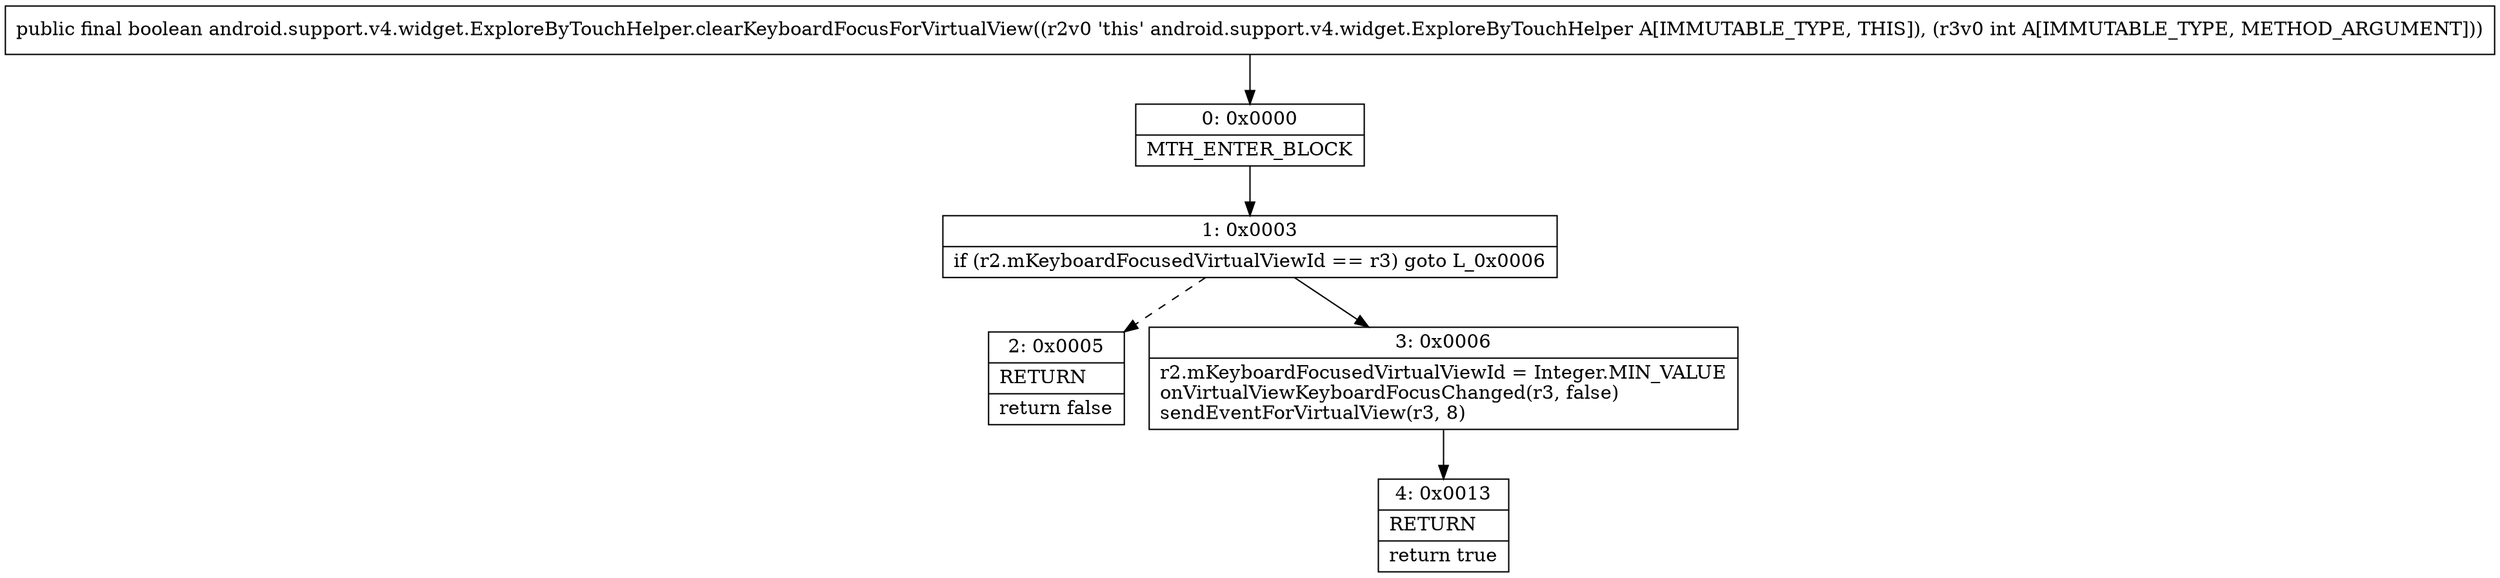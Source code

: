 digraph "CFG forandroid.support.v4.widget.ExploreByTouchHelper.clearKeyboardFocusForVirtualView(I)Z" {
Node_0 [shape=record,label="{0\:\ 0x0000|MTH_ENTER_BLOCK\l}"];
Node_1 [shape=record,label="{1\:\ 0x0003|if (r2.mKeyboardFocusedVirtualViewId == r3) goto L_0x0006\l}"];
Node_2 [shape=record,label="{2\:\ 0x0005|RETURN\l|return false\l}"];
Node_3 [shape=record,label="{3\:\ 0x0006|r2.mKeyboardFocusedVirtualViewId = Integer.MIN_VALUE\lonVirtualViewKeyboardFocusChanged(r3, false)\lsendEventForVirtualView(r3, 8)\l}"];
Node_4 [shape=record,label="{4\:\ 0x0013|RETURN\l|return true\l}"];
MethodNode[shape=record,label="{public final boolean android.support.v4.widget.ExploreByTouchHelper.clearKeyboardFocusForVirtualView((r2v0 'this' android.support.v4.widget.ExploreByTouchHelper A[IMMUTABLE_TYPE, THIS]), (r3v0 int A[IMMUTABLE_TYPE, METHOD_ARGUMENT])) }"];
MethodNode -> Node_0;
Node_0 -> Node_1;
Node_1 -> Node_2[style=dashed];
Node_1 -> Node_3;
Node_3 -> Node_4;
}

